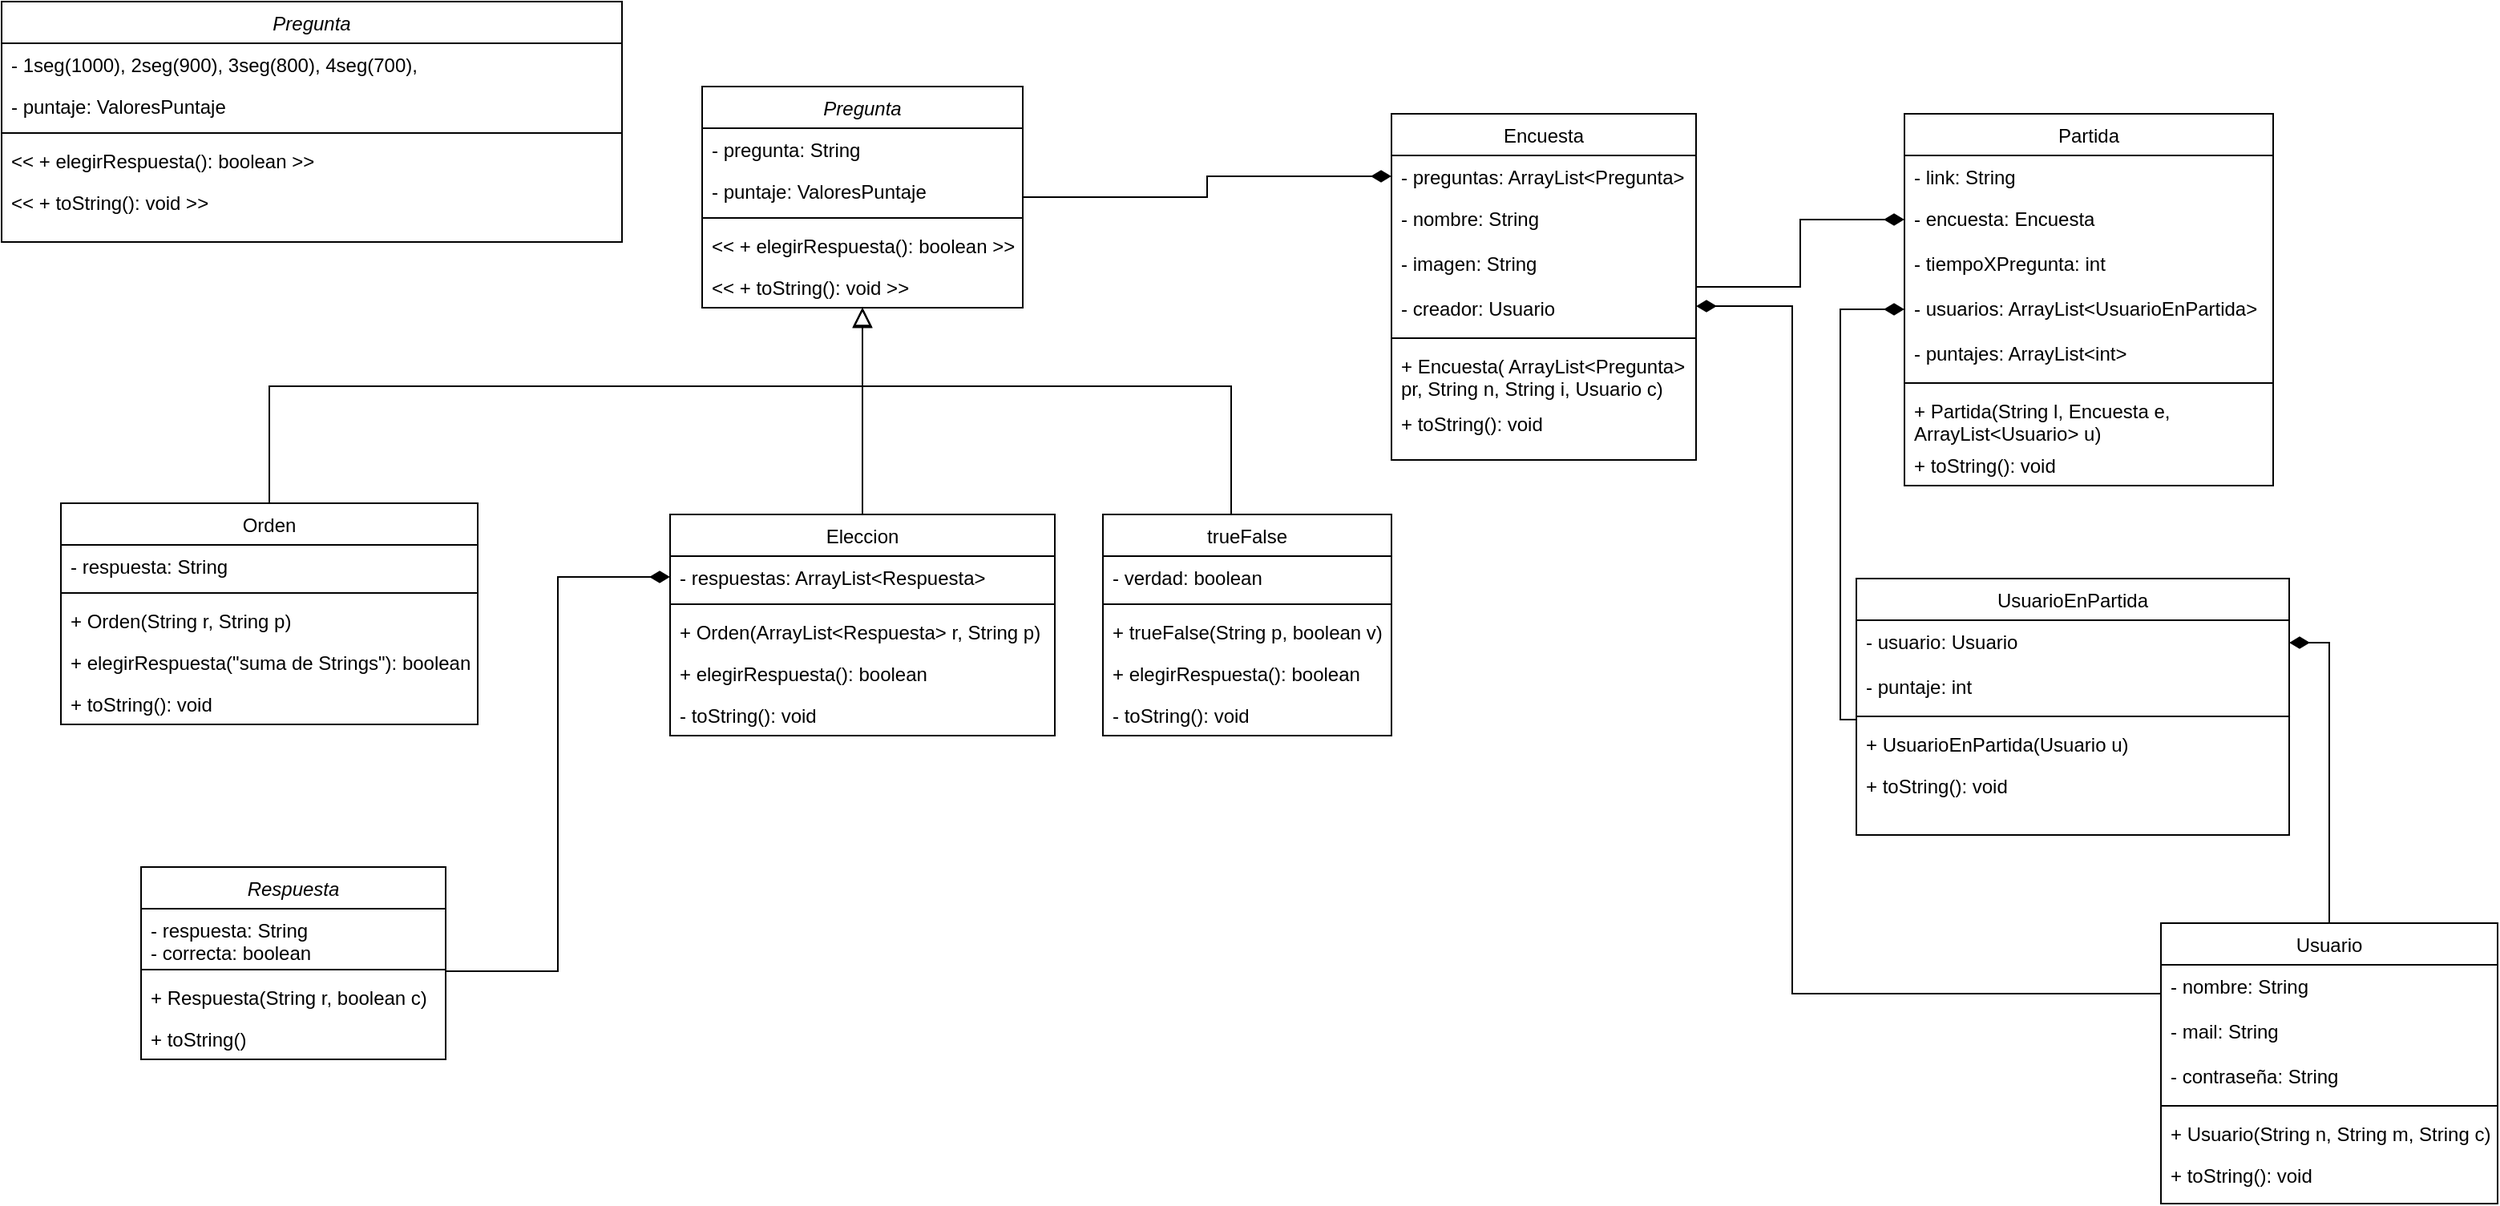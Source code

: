 <mxfile version="21.2.1" type="device">
  <diagram id="C5RBs43oDa-KdzZeNtuy" name="Page-1">
    <mxGraphModel dx="2239" dy="887" grid="1" gridSize="10" guides="1" tooltips="1" connect="1" arrows="1" fold="1" page="1" pageScale="1" pageWidth="827" pageHeight="1169" math="0" shadow="0">
      <root>
        <mxCell id="WIyWlLk6GJQsqaUBKTNV-0" />
        <mxCell id="WIyWlLk6GJQsqaUBKTNV-1" parent="WIyWlLk6GJQsqaUBKTNV-0" />
        <mxCell id="2zEcNPf-Og83IE0WNgXq-26" style="edgeStyle=orthogonalEdgeStyle;rounded=0;orthogonalLoop=1;jettySize=auto;html=1;entryX=0;entryY=0.5;entryDx=0;entryDy=0;endArrow=diamondThin;endFill=1;endSize=10;" edge="1" parent="WIyWlLk6GJQsqaUBKTNV-1" source="zkfFHV4jXpPFQw0GAbJ--0" target="zkfFHV4jXpPFQw0GAbJ--18">
          <mxGeometry relative="1" as="geometry" />
        </mxCell>
        <mxCell id="zkfFHV4jXpPFQw0GAbJ--0" value="Pregunta" style="swimlane;fontStyle=2;align=center;verticalAlign=top;childLayout=stackLayout;horizontal=1;startSize=26;horizontalStack=0;resizeParent=1;resizeLast=0;collapsible=1;marginBottom=0;rounded=0;shadow=0;strokeWidth=1;" parent="WIyWlLk6GJQsqaUBKTNV-1" vertex="1">
          <mxGeometry x="-390" y="63" width="200" height="138" as="geometry">
            <mxRectangle x="230" y="140" width="160" height="26" as="alternateBounds" />
          </mxGeometry>
        </mxCell>
        <mxCell id="zkfFHV4jXpPFQw0GAbJ--1" value="- pregunta: String" style="text;align=left;verticalAlign=top;spacingLeft=4;spacingRight=4;overflow=hidden;rotatable=0;points=[[0,0.5],[1,0.5]];portConstraint=eastwest;" parent="zkfFHV4jXpPFQw0GAbJ--0" vertex="1">
          <mxGeometry y="26" width="200" height="26" as="geometry" />
        </mxCell>
        <mxCell id="2zEcNPf-Og83IE0WNgXq-60" value="- puntaje: ValoresPuntaje" style="text;align=left;verticalAlign=top;spacingLeft=4;spacingRight=4;overflow=hidden;rotatable=0;points=[[0,0.5],[1,0.5]];portConstraint=eastwest;" vertex="1" parent="zkfFHV4jXpPFQw0GAbJ--0">
          <mxGeometry y="52" width="200" height="26" as="geometry" />
        </mxCell>
        <mxCell id="zkfFHV4jXpPFQw0GAbJ--4" value="" style="line;html=1;strokeWidth=1;align=left;verticalAlign=middle;spacingTop=-1;spacingLeft=3;spacingRight=3;rotatable=0;labelPosition=right;points=[];portConstraint=eastwest;" parent="zkfFHV4jXpPFQw0GAbJ--0" vertex="1">
          <mxGeometry y="78" width="200" height="8" as="geometry" />
        </mxCell>
        <mxCell id="hfOJdDpAaLIua9K55bpa-7" value="&lt;&lt; + elegirRespuesta(): boolean &gt;&gt;" style="text;align=left;verticalAlign=top;spacingLeft=4;spacingRight=4;overflow=hidden;rotatable=0;points=[[0,0.5],[1,0.5]];portConstraint=eastwest;" parent="zkfFHV4jXpPFQw0GAbJ--0" vertex="1">
          <mxGeometry y="86" width="200" height="26" as="geometry" />
        </mxCell>
        <mxCell id="zkfFHV4jXpPFQw0GAbJ--5" value="&lt;&lt; + toString(): void &gt;&gt;" style="text;align=left;verticalAlign=top;spacingLeft=4;spacingRight=4;overflow=hidden;rotatable=0;points=[[0,0.5],[1,0.5]];portConstraint=eastwest;" parent="zkfFHV4jXpPFQw0GAbJ--0" vertex="1">
          <mxGeometry y="112" width="200" height="26" as="geometry" />
        </mxCell>
        <mxCell id="zkfFHV4jXpPFQw0GAbJ--6" value="trueFalse" style="swimlane;fontStyle=0;align=center;verticalAlign=top;childLayout=stackLayout;horizontal=1;startSize=26;horizontalStack=0;resizeParent=1;resizeLast=0;collapsible=1;marginBottom=0;rounded=0;shadow=0;strokeWidth=1;" parent="WIyWlLk6GJQsqaUBKTNV-1" vertex="1">
          <mxGeometry x="-140" y="330" width="180" height="138" as="geometry">
            <mxRectangle x="130" y="380" width="160" height="26" as="alternateBounds" />
          </mxGeometry>
        </mxCell>
        <mxCell id="zkfFHV4jXpPFQw0GAbJ--7" value="- verdad: boolean" style="text;align=left;verticalAlign=top;spacingLeft=4;spacingRight=4;overflow=hidden;rotatable=0;points=[[0,0.5],[1,0.5]];portConstraint=eastwest;" parent="zkfFHV4jXpPFQw0GAbJ--6" vertex="1">
          <mxGeometry y="26" width="180" height="26" as="geometry" />
        </mxCell>
        <mxCell id="zkfFHV4jXpPFQw0GAbJ--9" value="" style="line;html=1;strokeWidth=1;align=left;verticalAlign=middle;spacingTop=-1;spacingLeft=3;spacingRight=3;rotatable=0;labelPosition=right;points=[];portConstraint=eastwest;" parent="zkfFHV4jXpPFQw0GAbJ--6" vertex="1">
          <mxGeometry y="52" width="180" height="8" as="geometry" />
        </mxCell>
        <mxCell id="2zEcNPf-Og83IE0WNgXq-44" value="+ trueFalse(String p, boolean v)" style="text;align=left;verticalAlign=top;spacingLeft=4;spacingRight=4;overflow=hidden;rotatable=0;points=[[0,0.5],[1,0.5]];portConstraint=eastwest;" vertex="1" parent="zkfFHV4jXpPFQw0GAbJ--6">
          <mxGeometry y="60" width="180" height="26" as="geometry" />
        </mxCell>
        <mxCell id="2zEcNPf-Og83IE0WNgXq-13" value="+ elegirRespuesta(): boolean" style="text;align=left;verticalAlign=top;spacingLeft=4;spacingRight=4;overflow=hidden;rotatable=0;points=[[0,0.5],[1,0.5]];portConstraint=eastwest;" vertex="1" parent="zkfFHV4jXpPFQw0GAbJ--6">
          <mxGeometry y="86" width="180" height="26" as="geometry" />
        </mxCell>
        <mxCell id="2zEcNPf-Og83IE0WNgXq-11" value="- toString(): void" style="text;align=left;verticalAlign=top;spacingLeft=4;spacingRight=4;overflow=hidden;rotatable=0;points=[[0,0.5],[1,0.5]];portConstraint=eastwest;" vertex="1" parent="zkfFHV4jXpPFQw0GAbJ--6">
          <mxGeometry y="112" width="180" height="26" as="geometry" />
        </mxCell>
        <mxCell id="zkfFHV4jXpPFQw0GAbJ--12" value="" style="endArrow=block;endSize=10;endFill=0;shadow=0;strokeWidth=1;rounded=0;edgeStyle=elbowEdgeStyle;elbow=vertical;" parent="WIyWlLk6GJQsqaUBKTNV-1" target="zkfFHV4jXpPFQw0GAbJ--0" edge="1">
          <mxGeometry width="160" relative="1" as="geometry">
            <mxPoint x="-290" y="330" as="sourcePoint" />
            <mxPoint x="-390" y="173" as="targetPoint" />
          </mxGeometry>
        </mxCell>
        <mxCell id="zkfFHV4jXpPFQw0GAbJ--16" value="" style="endArrow=block;endSize=10;endFill=0;shadow=0;strokeWidth=1;rounded=0;edgeStyle=elbowEdgeStyle;elbow=vertical;" parent="WIyWlLk6GJQsqaUBKTNV-1" target="zkfFHV4jXpPFQw0GAbJ--0" edge="1">
          <mxGeometry width="160" relative="1" as="geometry">
            <mxPoint x="-60" y="330" as="sourcePoint" />
            <mxPoint x="-280" y="241" as="targetPoint" />
            <Array as="points">
              <mxPoint x="-180" y="250" />
            </Array>
          </mxGeometry>
        </mxCell>
        <mxCell id="2zEcNPf-Og83IE0WNgXq-48" style="edgeStyle=orthogonalEdgeStyle;rounded=0;orthogonalLoop=1;jettySize=auto;html=1;endArrow=diamondThin;endFill=1;endSize=10;" edge="1" parent="WIyWlLk6GJQsqaUBKTNV-1" source="zkfFHV4jXpPFQw0GAbJ--17" target="2zEcNPf-Og83IE0WNgXq-30">
          <mxGeometry relative="1" as="geometry" />
        </mxCell>
        <mxCell id="zkfFHV4jXpPFQw0GAbJ--17" value="Encuesta" style="swimlane;fontStyle=0;align=center;verticalAlign=top;childLayout=stackLayout;horizontal=1;startSize=26;horizontalStack=0;resizeParent=1;resizeLast=0;collapsible=1;marginBottom=0;rounded=0;shadow=0;strokeWidth=1;" parent="WIyWlLk6GJQsqaUBKTNV-1" vertex="1">
          <mxGeometry x="40" y="80" width="190" height="216" as="geometry">
            <mxRectangle x="550" y="140" width="160" height="26" as="alternateBounds" />
          </mxGeometry>
        </mxCell>
        <mxCell id="zkfFHV4jXpPFQw0GAbJ--18" value="- preguntas: ArrayList&lt;Pregunta&gt;" style="text;align=left;verticalAlign=top;spacingLeft=4;spacingRight=4;overflow=hidden;rotatable=0;points=[[0,0.5],[1,0.5]];portConstraint=eastwest;" parent="zkfFHV4jXpPFQw0GAbJ--17" vertex="1">
          <mxGeometry y="26" width="190" height="26" as="geometry" />
        </mxCell>
        <mxCell id="zkfFHV4jXpPFQw0GAbJ--22" value="- nombre: String" style="text;align=left;verticalAlign=top;spacingLeft=4;spacingRight=4;overflow=hidden;rotatable=0;points=[[0,0.5],[1,0.5]];portConstraint=eastwest;rounded=0;shadow=0;html=0;" parent="zkfFHV4jXpPFQw0GAbJ--17" vertex="1">
          <mxGeometry y="52" width="190" height="28" as="geometry" />
        </mxCell>
        <mxCell id="2zEcNPf-Og83IE0WNgXq-47" value="- imagen: String" style="text;align=left;verticalAlign=top;spacingLeft=4;spacingRight=4;overflow=hidden;rotatable=0;points=[[0,0.5],[1,0.5]];portConstraint=eastwest;rounded=0;shadow=0;html=0;" vertex="1" parent="zkfFHV4jXpPFQw0GAbJ--17">
          <mxGeometry y="80" width="190" height="28" as="geometry" />
        </mxCell>
        <mxCell id="2zEcNPf-Og83IE0WNgXq-27" value="- creador: Usuario" style="text;align=left;verticalAlign=top;spacingLeft=4;spacingRight=4;overflow=hidden;rotatable=0;points=[[0,0.5],[1,0.5]];portConstraint=eastwest;rounded=0;shadow=0;html=0;" vertex="1" parent="zkfFHV4jXpPFQw0GAbJ--17">
          <mxGeometry y="108" width="190" height="28" as="geometry" />
        </mxCell>
        <mxCell id="zkfFHV4jXpPFQw0GAbJ--23" value="" style="line;html=1;strokeWidth=1;align=left;verticalAlign=middle;spacingTop=-1;spacingLeft=3;spacingRight=3;rotatable=0;labelPosition=right;points=[];portConstraint=eastwest;" parent="zkfFHV4jXpPFQw0GAbJ--17" vertex="1">
          <mxGeometry y="136" width="190" height="8" as="geometry" />
        </mxCell>
        <mxCell id="zkfFHV4jXpPFQw0GAbJ--25" value="+ Encuesta( ArrayList&lt;Pregunta&gt; &#xa;pr, String n, String i, Usuario c)" style="text;align=left;verticalAlign=top;spacingLeft=4;spacingRight=4;overflow=hidden;rotatable=0;points=[[0,0.5],[1,0.5]];portConstraint=eastwest;" parent="zkfFHV4jXpPFQw0GAbJ--17" vertex="1">
          <mxGeometry y="144" width="190" height="36" as="geometry" />
        </mxCell>
        <mxCell id="zkfFHV4jXpPFQw0GAbJ--24" value="+ toString(): void" style="text;align=left;verticalAlign=top;spacingLeft=4;spacingRight=4;overflow=hidden;rotatable=0;points=[[0,0.5],[1,0.5]];portConstraint=eastwest;" parent="zkfFHV4jXpPFQw0GAbJ--17" vertex="1">
          <mxGeometry y="180" width="190" height="26" as="geometry" />
        </mxCell>
        <mxCell id="hfOJdDpAaLIua9K55bpa-6" style="edgeStyle=orthogonalEdgeStyle;rounded=0;orthogonalLoop=1;jettySize=auto;html=1;endArrow=block;endFill=0;endSize=9;" parent="WIyWlLk6GJQsqaUBKTNV-1" source="hfOJdDpAaLIua9K55bpa-0" target="zkfFHV4jXpPFQw0GAbJ--0" edge="1">
          <mxGeometry relative="1" as="geometry">
            <Array as="points">
              <mxPoint x="-660" y="250" />
              <mxPoint x="-290" y="250" />
            </Array>
          </mxGeometry>
        </mxCell>
        <mxCell id="hfOJdDpAaLIua9K55bpa-0" value="Orden" style="swimlane;fontStyle=0;align=center;verticalAlign=top;childLayout=stackLayout;horizontal=1;startSize=26;horizontalStack=0;resizeParent=1;resizeLast=0;collapsible=1;marginBottom=0;rounded=0;shadow=0;strokeWidth=1;" parent="WIyWlLk6GJQsqaUBKTNV-1" vertex="1">
          <mxGeometry x="-790" y="323" width="260" height="138" as="geometry">
            <mxRectangle x="130" y="380" width="160" height="26" as="alternateBounds" />
          </mxGeometry>
        </mxCell>
        <mxCell id="hfOJdDpAaLIua9K55bpa-1" value="- respuesta: String" style="text;align=left;verticalAlign=top;spacingLeft=4;spacingRight=4;overflow=hidden;rotatable=0;points=[[0,0.5],[1,0.5]];portConstraint=eastwest;" parent="hfOJdDpAaLIua9K55bpa-0" vertex="1">
          <mxGeometry y="26" width="260" height="26" as="geometry" />
        </mxCell>
        <mxCell id="hfOJdDpAaLIua9K55bpa-3" value="" style="line;html=1;strokeWidth=1;align=left;verticalAlign=middle;spacingTop=-1;spacingLeft=3;spacingRight=3;rotatable=0;labelPosition=right;points=[];portConstraint=eastwest;" parent="hfOJdDpAaLIua9K55bpa-0" vertex="1">
          <mxGeometry y="52" width="260" height="8" as="geometry" />
        </mxCell>
        <mxCell id="2zEcNPf-Og83IE0WNgXq-42" value="+ Orden(String r, String p)" style="text;align=left;verticalAlign=top;spacingLeft=4;spacingRight=4;overflow=hidden;rotatable=0;points=[[0,0.5],[1,0.5]];portConstraint=eastwest;" vertex="1" parent="hfOJdDpAaLIua9K55bpa-0">
          <mxGeometry y="60" width="260" height="26" as="geometry" />
        </mxCell>
        <mxCell id="2zEcNPf-Og83IE0WNgXq-14" value="+ elegirRespuesta(&quot;suma de Strings&quot;): boolean" style="text;align=left;verticalAlign=top;spacingLeft=4;spacingRight=4;overflow=hidden;rotatable=0;points=[[0,0.5],[1,0.5]];portConstraint=eastwest;" vertex="1" parent="hfOJdDpAaLIua9K55bpa-0">
          <mxGeometry y="86" width="260" height="26" as="geometry" />
        </mxCell>
        <mxCell id="2zEcNPf-Og83IE0WNgXq-15" value="+ toString(): void" style="text;align=left;verticalAlign=top;spacingLeft=4;spacingRight=4;overflow=hidden;rotatable=0;points=[[0,0.5],[1,0.5]];portConstraint=eastwest;" vertex="1" parent="hfOJdDpAaLIua9K55bpa-0">
          <mxGeometry y="112" width="260" height="26" as="geometry" />
        </mxCell>
        <mxCell id="2zEcNPf-Og83IE0WNgXq-8" style="edgeStyle=orthogonalEdgeStyle;rounded=0;orthogonalLoop=1;jettySize=auto;html=1;endArrow=diamondThin;endFill=1;endSize=10;" edge="1" parent="WIyWlLk6GJQsqaUBKTNV-1" source="2zEcNPf-Og83IE0WNgXq-0" target="2zEcNPf-Og83IE0WNgXq-6">
          <mxGeometry relative="1" as="geometry">
            <mxPoint x="-400" y="369" as="targetPoint" />
            <Array as="points">
              <mxPoint x="-480" y="615" />
              <mxPoint x="-480" y="369" />
            </Array>
          </mxGeometry>
        </mxCell>
        <mxCell id="2zEcNPf-Og83IE0WNgXq-0" value="Respuesta" style="swimlane;fontStyle=2;align=center;verticalAlign=top;childLayout=stackLayout;horizontal=1;startSize=26;horizontalStack=0;resizeParent=1;resizeLast=0;collapsible=1;marginBottom=0;rounded=0;shadow=0;strokeWidth=1;" vertex="1" parent="WIyWlLk6GJQsqaUBKTNV-1">
          <mxGeometry x="-740" y="550" width="190" height="120" as="geometry">
            <mxRectangle x="230" y="140" width="160" height="26" as="alternateBounds" />
          </mxGeometry>
        </mxCell>
        <mxCell id="2zEcNPf-Og83IE0WNgXq-1" value="- respuesta: String&#xa;- correcta: boolean" style="text;align=left;verticalAlign=top;spacingLeft=4;spacingRight=4;overflow=hidden;rotatable=0;points=[[0,0.5],[1,0.5]];portConstraint=eastwest;" vertex="1" parent="2zEcNPf-Og83IE0WNgXq-0">
          <mxGeometry y="26" width="190" height="34" as="geometry" />
        </mxCell>
        <mxCell id="2zEcNPf-Og83IE0WNgXq-2" value="" style="line;html=1;strokeWidth=1;align=left;verticalAlign=middle;spacingTop=-1;spacingLeft=3;spacingRight=3;rotatable=0;labelPosition=right;points=[];portConstraint=eastwest;" vertex="1" parent="2zEcNPf-Og83IE0WNgXq-0">
          <mxGeometry y="60" width="190" height="8" as="geometry" />
        </mxCell>
        <mxCell id="2zEcNPf-Og83IE0WNgXq-3" value="+ Respuesta(String r, boolean c)" style="text;align=left;verticalAlign=top;spacingLeft=4;spacingRight=4;overflow=hidden;rotatable=0;points=[[0,0.5],[1,0.5]];portConstraint=eastwest;" vertex="1" parent="2zEcNPf-Og83IE0WNgXq-0">
          <mxGeometry y="68" width="190" height="26" as="geometry" />
        </mxCell>
        <mxCell id="2zEcNPf-Og83IE0WNgXq-4" value="+ toString()" style="text;align=left;verticalAlign=top;spacingLeft=4;spacingRight=4;overflow=hidden;rotatable=0;points=[[0,0.5],[1,0.5]];portConstraint=eastwest;" vertex="1" parent="2zEcNPf-Og83IE0WNgXq-0">
          <mxGeometry y="94" width="190" height="26" as="geometry" />
        </mxCell>
        <mxCell id="2zEcNPf-Og83IE0WNgXq-5" value="Eleccion" style="swimlane;fontStyle=0;align=center;verticalAlign=top;childLayout=stackLayout;horizontal=1;startSize=26;horizontalStack=0;resizeParent=1;resizeLast=0;collapsible=1;marginBottom=0;rounded=0;shadow=0;strokeWidth=1;" vertex="1" parent="WIyWlLk6GJQsqaUBKTNV-1">
          <mxGeometry x="-410" y="330" width="240" height="138" as="geometry">
            <mxRectangle x="340" y="380" width="170" height="26" as="alternateBounds" />
          </mxGeometry>
        </mxCell>
        <mxCell id="2zEcNPf-Og83IE0WNgXq-6" value="- respuestas: ArrayList&lt;Respuesta&gt;" style="text;align=left;verticalAlign=top;spacingLeft=4;spacingRight=4;overflow=hidden;rotatable=0;points=[[0,0.5],[1,0.5]];portConstraint=eastwest;" vertex="1" parent="2zEcNPf-Og83IE0WNgXq-5">
          <mxGeometry y="26" width="240" height="26" as="geometry" />
        </mxCell>
        <mxCell id="2zEcNPf-Og83IE0WNgXq-7" value="" style="line;html=1;strokeWidth=1;align=left;verticalAlign=middle;spacingTop=-1;spacingLeft=3;spacingRight=3;rotatable=0;labelPosition=right;points=[];portConstraint=eastwest;" vertex="1" parent="2zEcNPf-Og83IE0WNgXq-5">
          <mxGeometry y="52" width="240" height="8" as="geometry" />
        </mxCell>
        <mxCell id="2zEcNPf-Og83IE0WNgXq-43" value="+ Orden(ArrayList&lt;Respuesta&gt; r, String p)" style="text;align=left;verticalAlign=top;spacingLeft=4;spacingRight=4;overflow=hidden;rotatable=0;points=[[0,0.5],[1,0.5]];portConstraint=eastwest;" vertex="1" parent="2zEcNPf-Og83IE0WNgXq-5">
          <mxGeometry y="60" width="240" height="26" as="geometry" />
        </mxCell>
        <mxCell id="2zEcNPf-Og83IE0WNgXq-12" value="+ elegirRespuesta(): boolean" style="text;align=left;verticalAlign=top;spacingLeft=4;spacingRight=4;overflow=hidden;rotatable=0;points=[[0,0.5],[1,0.5]];portConstraint=eastwest;" vertex="1" parent="2zEcNPf-Og83IE0WNgXq-5">
          <mxGeometry y="86" width="240" height="26" as="geometry" />
        </mxCell>
        <mxCell id="2zEcNPf-Og83IE0WNgXq-10" value="- toString(): void" style="text;align=left;verticalAlign=top;spacingLeft=4;spacingRight=4;overflow=hidden;rotatable=0;points=[[0,0.5],[1,0.5]];portConstraint=eastwest;" vertex="1" parent="2zEcNPf-Og83IE0WNgXq-5">
          <mxGeometry y="112" width="240" height="26" as="geometry" />
        </mxCell>
        <mxCell id="2zEcNPf-Og83IE0WNgXq-28" value="Partida" style="swimlane;fontStyle=0;align=center;verticalAlign=top;childLayout=stackLayout;horizontal=1;startSize=26;horizontalStack=0;resizeParent=1;resizeLast=0;collapsible=1;marginBottom=0;rounded=0;shadow=0;strokeWidth=1;" vertex="1" parent="WIyWlLk6GJQsqaUBKTNV-1">
          <mxGeometry x="360" y="80" width="230" height="232" as="geometry">
            <mxRectangle x="550" y="140" width="160" height="26" as="alternateBounds" />
          </mxGeometry>
        </mxCell>
        <mxCell id="2zEcNPf-Og83IE0WNgXq-29" value="- link: String" style="text;align=left;verticalAlign=top;spacingLeft=4;spacingRight=4;overflow=hidden;rotatable=0;points=[[0,0.5],[1,0.5]];portConstraint=eastwest;" vertex="1" parent="2zEcNPf-Og83IE0WNgXq-28">
          <mxGeometry y="26" width="230" height="26" as="geometry" />
        </mxCell>
        <mxCell id="2zEcNPf-Og83IE0WNgXq-30" value="- encuesta: Encuesta" style="text;align=left;verticalAlign=top;spacingLeft=4;spacingRight=4;overflow=hidden;rotatable=0;points=[[0,0.5],[1,0.5]];portConstraint=eastwest;rounded=0;shadow=0;html=0;" vertex="1" parent="2zEcNPf-Og83IE0WNgXq-28">
          <mxGeometry y="52" width="230" height="28" as="geometry" />
        </mxCell>
        <mxCell id="2zEcNPf-Og83IE0WNgXq-51" value="- tiempoXPregunta: int" style="text;align=left;verticalAlign=top;spacingLeft=4;spacingRight=4;overflow=hidden;rotatable=0;points=[[0,0.5],[1,0.5]];portConstraint=eastwest;rounded=0;shadow=0;html=0;" vertex="1" parent="2zEcNPf-Og83IE0WNgXq-28">
          <mxGeometry y="80" width="230" height="28" as="geometry" />
        </mxCell>
        <mxCell id="2zEcNPf-Og83IE0WNgXq-31" value="- usuarios: ArrayList&lt;UsuarioEnPartida&gt;" style="text;align=left;verticalAlign=top;spacingLeft=4;spacingRight=4;overflow=hidden;rotatable=0;points=[[0,0.5],[1,0.5]];portConstraint=eastwest;rounded=0;shadow=0;html=0;" vertex="1" parent="2zEcNPf-Og83IE0WNgXq-28">
          <mxGeometry y="108" width="230" height="28" as="geometry" />
        </mxCell>
        <mxCell id="2zEcNPf-Og83IE0WNgXq-73" value="- puntajes: ArrayList&lt;int&gt;" style="text;align=left;verticalAlign=top;spacingLeft=4;spacingRight=4;overflow=hidden;rotatable=0;points=[[0,0.5],[1,0.5]];portConstraint=eastwest;rounded=0;shadow=0;html=0;" vertex="1" parent="2zEcNPf-Og83IE0WNgXq-28">
          <mxGeometry y="136" width="230" height="28" as="geometry" />
        </mxCell>
        <mxCell id="2zEcNPf-Og83IE0WNgXq-32" value="" style="line;html=1;strokeWidth=1;align=left;verticalAlign=middle;spacingTop=-1;spacingLeft=3;spacingRight=3;rotatable=0;labelPosition=right;points=[];portConstraint=eastwest;" vertex="1" parent="2zEcNPf-Og83IE0WNgXq-28">
          <mxGeometry y="164" width="230" height="8" as="geometry" />
        </mxCell>
        <mxCell id="2zEcNPf-Og83IE0WNgXq-33" value="+ Partida(String l, Encuesta e, &#xa;ArrayList&lt;Usuario&gt; u)" style="text;align=left;verticalAlign=top;spacingLeft=4;spacingRight=4;overflow=hidden;rotatable=0;points=[[0,0.5],[1,0.5]];portConstraint=eastwest;" vertex="1" parent="2zEcNPf-Og83IE0WNgXq-28">
          <mxGeometry y="172" width="230" height="34" as="geometry" />
        </mxCell>
        <mxCell id="2zEcNPf-Og83IE0WNgXq-34" value="+ toString(): void" style="text;align=left;verticalAlign=top;spacingLeft=4;spacingRight=4;overflow=hidden;rotatable=0;points=[[0,0.5],[1,0.5]];portConstraint=eastwest;" vertex="1" parent="2zEcNPf-Og83IE0WNgXq-28">
          <mxGeometry y="206" width="230" height="26" as="geometry" />
        </mxCell>
        <mxCell id="2zEcNPf-Og83IE0WNgXq-49" style="edgeStyle=orthogonalEdgeStyle;rounded=0;orthogonalLoop=1;jettySize=auto;html=1;endArrow=diamondThin;endFill=1;endSize=10;startSize=10;" edge="1" parent="WIyWlLk6GJQsqaUBKTNV-1" source="2zEcNPf-Og83IE0WNgXq-35" target="2zEcNPf-Og83IE0WNgXq-100">
          <mxGeometry relative="1" as="geometry" />
        </mxCell>
        <mxCell id="2zEcNPf-Og83IE0WNgXq-35" value="Usuario" style="swimlane;fontStyle=0;align=center;verticalAlign=top;childLayout=stackLayout;horizontal=1;startSize=26;horizontalStack=0;resizeParent=1;resizeLast=0;collapsible=1;marginBottom=0;rounded=0;shadow=0;strokeWidth=1;" vertex="1" parent="WIyWlLk6GJQsqaUBKTNV-1">
          <mxGeometry x="520" y="585" width="210" height="175" as="geometry">
            <mxRectangle x="550" y="140" width="160" height="26" as="alternateBounds" />
          </mxGeometry>
        </mxCell>
        <mxCell id="2zEcNPf-Og83IE0WNgXq-37" value="- nombre: String" style="text;align=left;verticalAlign=top;spacingLeft=4;spacingRight=4;overflow=hidden;rotatable=0;points=[[0,0.5],[1,0.5]];portConstraint=eastwest;rounded=0;shadow=0;html=0;" vertex="1" parent="2zEcNPf-Og83IE0WNgXq-35">
          <mxGeometry y="26" width="210" height="28" as="geometry" />
        </mxCell>
        <mxCell id="2zEcNPf-Og83IE0WNgXq-38" value="- mail: String" style="text;align=left;verticalAlign=top;spacingLeft=4;spacingRight=4;overflow=hidden;rotatable=0;points=[[0,0.5],[1,0.5]];portConstraint=eastwest;rounded=0;shadow=0;html=0;" vertex="1" parent="2zEcNPf-Og83IE0WNgXq-35">
          <mxGeometry y="54" width="210" height="28" as="geometry" />
        </mxCell>
        <mxCell id="2zEcNPf-Og83IE0WNgXq-46" value="- contraseña: String" style="text;align=left;verticalAlign=top;spacingLeft=4;spacingRight=4;overflow=hidden;rotatable=0;points=[[0,0.5],[1,0.5]];portConstraint=eastwest;rounded=0;shadow=0;html=0;" vertex="1" parent="2zEcNPf-Og83IE0WNgXq-35">
          <mxGeometry y="82" width="210" height="28" as="geometry" />
        </mxCell>
        <mxCell id="2zEcNPf-Og83IE0WNgXq-39" value="" style="line;html=1;strokeWidth=1;align=left;verticalAlign=middle;spacingTop=-1;spacingLeft=3;spacingRight=3;rotatable=0;labelPosition=right;points=[];portConstraint=eastwest;" vertex="1" parent="2zEcNPf-Og83IE0WNgXq-35">
          <mxGeometry y="110" width="210" height="8" as="geometry" />
        </mxCell>
        <mxCell id="2zEcNPf-Og83IE0WNgXq-40" value="+ Usuario(String n, String m, String c)" style="text;align=left;verticalAlign=top;spacingLeft=4;spacingRight=4;overflow=hidden;rotatable=0;points=[[0,0.5],[1,0.5]];portConstraint=eastwest;" vertex="1" parent="2zEcNPf-Og83IE0WNgXq-35">
          <mxGeometry y="118" width="210" height="26" as="geometry" />
        </mxCell>
        <mxCell id="2zEcNPf-Og83IE0WNgXq-50" value="+ toString(): void" style="text;align=left;verticalAlign=top;spacingLeft=4;spacingRight=4;overflow=hidden;rotatable=0;points=[[0,0.5],[1,0.5]];portConstraint=eastwest;" vertex="1" parent="2zEcNPf-Og83IE0WNgXq-35">
          <mxGeometry y="144" width="210" height="26" as="geometry" />
        </mxCell>
        <mxCell id="2zEcNPf-Og83IE0WNgXq-45" style="edgeStyle=orthogonalEdgeStyle;rounded=0;orthogonalLoop=1;jettySize=auto;html=1;endArrow=diamondThin;endFill=1;endSize=10;" edge="1" parent="WIyWlLk6GJQsqaUBKTNV-1" source="2zEcNPf-Og83IE0WNgXq-35" target="2zEcNPf-Og83IE0WNgXq-27">
          <mxGeometry relative="1" as="geometry">
            <mxPoint x="470" y="629.077" as="sourcePoint" />
            <Array as="points">
              <mxPoint x="290" y="629" />
              <mxPoint x="290" y="200" />
            </Array>
          </mxGeometry>
        </mxCell>
        <mxCell id="2zEcNPf-Og83IE0WNgXq-61" value="Pregunta" style="swimlane;fontStyle=2;align=center;verticalAlign=top;childLayout=stackLayout;horizontal=1;startSize=26;horizontalStack=0;resizeParent=1;resizeLast=0;collapsible=1;marginBottom=0;rounded=0;shadow=0;strokeWidth=1;" vertex="1" parent="WIyWlLk6GJQsqaUBKTNV-1">
          <mxGeometry x="-827" y="10" width="387" height="150" as="geometry">
            <mxRectangle x="230" y="140" width="160" height="26" as="alternateBounds" />
          </mxGeometry>
        </mxCell>
        <mxCell id="2zEcNPf-Og83IE0WNgXq-62" value="- 1seg(1000), 2seg(900), 3seg(800), 4seg(700), " style="text;align=left;verticalAlign=top;spacingLeft=4;spacingRight=4;overflow=hidden;rotatable=0;points=[[0,0.5],[1,0.5]];portConstraint=eastwest;" vertex="1" parent="2zEcNPf-Og83IE0WNgXq-61">
          <mxGeometry y="26" width="387" height="26" as="geometry" />
        </mxCell>
        <mxCell id="2zEcNPf-Og83IE0WNgXq-63" value="- puntaje: ValoresPuntaje" style="text;align=left;verticalAlign=top;spacingLeft=4;spacingRight=4;overflow=hidden;rotatable=0;points=[[0,0.5],[1,0.5]];portConstraint=eastwest;" vertex="1" parent="2zEcNPf-Og83IE0WNgXq-61">
          <mxGeometry y="52" width="387" height="26" as="geometry" />
        </mxCell>
        <mxCell id="2zEcNPf-Og83IE0WNgXq-64" value="" style="line;html=1;strokeWidth=1;align=left;verticalAlign=middle;spacingTop=-1;spacingLeft=3;spacingRight=3;rotatable=0;labelPosition=right;points=[];portConstraint=eastwest;" vertex="1" parent="2zEcNPf-Og83IE0WNgXq-61">
          <mxGeometry y="78" width="387" height="8" as="geometry" />
        </mxCell>
        <mxCell id="2zEcNPf-Og83IE0WNgXq-65" value="&lt;&lt; + elegirRespuesta(): boolean &gt;&gt;" style="text;align=left;verticalAlign=top;spacingLeft=4;spacingRight=4;overflow=hidden;rotatable=0;points=[[0,0.5],[1,0.5]];portConstraint=eastwest;" vertex="1" parent="2zEcNPf-Og83IE0WNgXq-61">
          <mxGeometry y="86" width="387" height="26" as="geometry" />
        </mxCell>
        <mxCell id="2zEcNPf-Og83IE0WNgXq-66" value="&lt;&lt; + toString(): void &gt;&gt;" style="text;align=left;verticalAlign=top;spacingLeft=4;spacingRight=4;overflow=hidden;rotatable=0;points=[[0,0.5],[1,0.5]];portConstraint=eastwest;" vertex="1" parent="2zEcNPf-Og83IE0WNgXq-61">
          <mxGeometry y="112" width="387" height="26" as="geometry" />
        </mxCell>
        <mxCell id="2zEcNPf-Og83IE0WNgXq-106" style="edgeStyle=orthogonalEdgeStyle;rounded=0;orthogonalLoop=1;jettySize=auto;html=1;entryX=0;entryY=0.5;entryDx=0;entryDy=0;endArrow=diamondThin;endFill=1;endSize=10;" edge="1" parent="WIyWlLk6GJQsqaUBKTNV-1" source="2zEcNPf-Og83IE0WNgXq-99" target="2zEcNPf-Og83IE0WNgXq-31">
          <mxGeometry relative="1" as="geometry">
            <Array as="points">
              <mxPoint x="320" y="458" />
              <mxPoint x="320" y="202" />
            </Array>
          </mxGeometry>
        </mxCell>
        <mxCell id="2zEcNPf-Og83IE0WNgXq-99" value="UsuarioEnPartida" style="swimlane;fontStyle=0;align=center;verticalAlign=top;childLayout=stackLayout;horizontal=1;startSize=26;horizontalStack=0;resizeParent=1;resizeLast=0;collapsible=1;marginBottom=0;rounded=0;shadow=0;strokeWidth=1;" vertex="1" parent="WIyWlLk6GJQsqaUBKTNV-1">
          <mxGeometry x="330" y="370" width="270" height="160" as="geometry">
            <mxRectangle x="550" y="140" width="160" height="26" as="alternateBounds" />
          </mxGeometry>
        </mxCell>
        <mxCell id="2zEcNPf-Og83IE0WNgXq-100" value="- usuario: Usuario" style="text;align=left;verticalAlign=top;spacingLeft=4;spacingRight=4;overflow=hidden;rotatable=0;points=[[0,0.5],[1,0.5]];portConstraint=eastwest;rounded=0;shadow=0;html=0;" vertex="1" parent="2zEcNPf-Og83IE0WNgXq-99">
          <mxGeometry y="26" width="270" height="28" as="geometry" />
        </mxCell>
        <mxCell id="2zEcNPf-Og83IE0WNgXq-101" value="- puntaje: int" style="text;align=left;verticalAlign=top;spacingLeft=4;spacingRight=4;overflow=hidden;rotatable=0;points=[[0,0.5],[1,0.5]];portConstraint=eastwest;rounded=0;shadow=0;html=0;" vertex="1" parent="2zEcNPf-Og83IE0WNgXq-99">
          <mxGeometry y="54" width="270" height="28" as="geometry" />
        </mxCell>
        <mxCell id="2zEcNPf-Og83IE0WNgXq-103" value="" style="line;html=1;strokeWidth=1;align=left;verticalAlign=middle;spacingTop=-1;spacingLeft=3;spacingRight=3;rotatable=0;labelPosition=right;points=[];portConstraint=eastwest;" vertex="1" parent="2zEcNPf-Og83IE0WNgXq-99">
          <mxGeometry y="82" width="270" height="8" as="geometry" />
        </mxCell>
        <mxCell id="2zEcNPf-Og83IE0WNgXq-104" value="+ UsuarioEnPartida(Usuario u)" style="text;align=left;verticalAlign=top;spacingLeft=4;spacingRight=4;overflow=hidden;rotatable=0;points=[[0,0.5],[1,0.5]];portConstraint=eastwest;" vertex="1" parent="2zEcNPf-Og83IE0WNgXq-99">
          <mxGeometry y="90" width="270" height="26" as="geometry" />
        </mxCell>
        <mxCell id="2zEcNPf-Og83IE0WNgXq-105" value="+ toString(): void" style="text;align=left;verticalAlign=top;spacingLeft=4;spacingRight=4;overflow=hidden;rotatable=0;points=[[0,0.5],[1,0.5]];portConstraint=eastwest;" vertex="1" parent="2zEcNPf-Og83IE0WNgXq-99">
          <mxGeometry y="116" width="270" height="26" as="geometry" />
        </mxCell>
      </root>
    </mxGraphModel>
  </diagram>
</mxfile>
